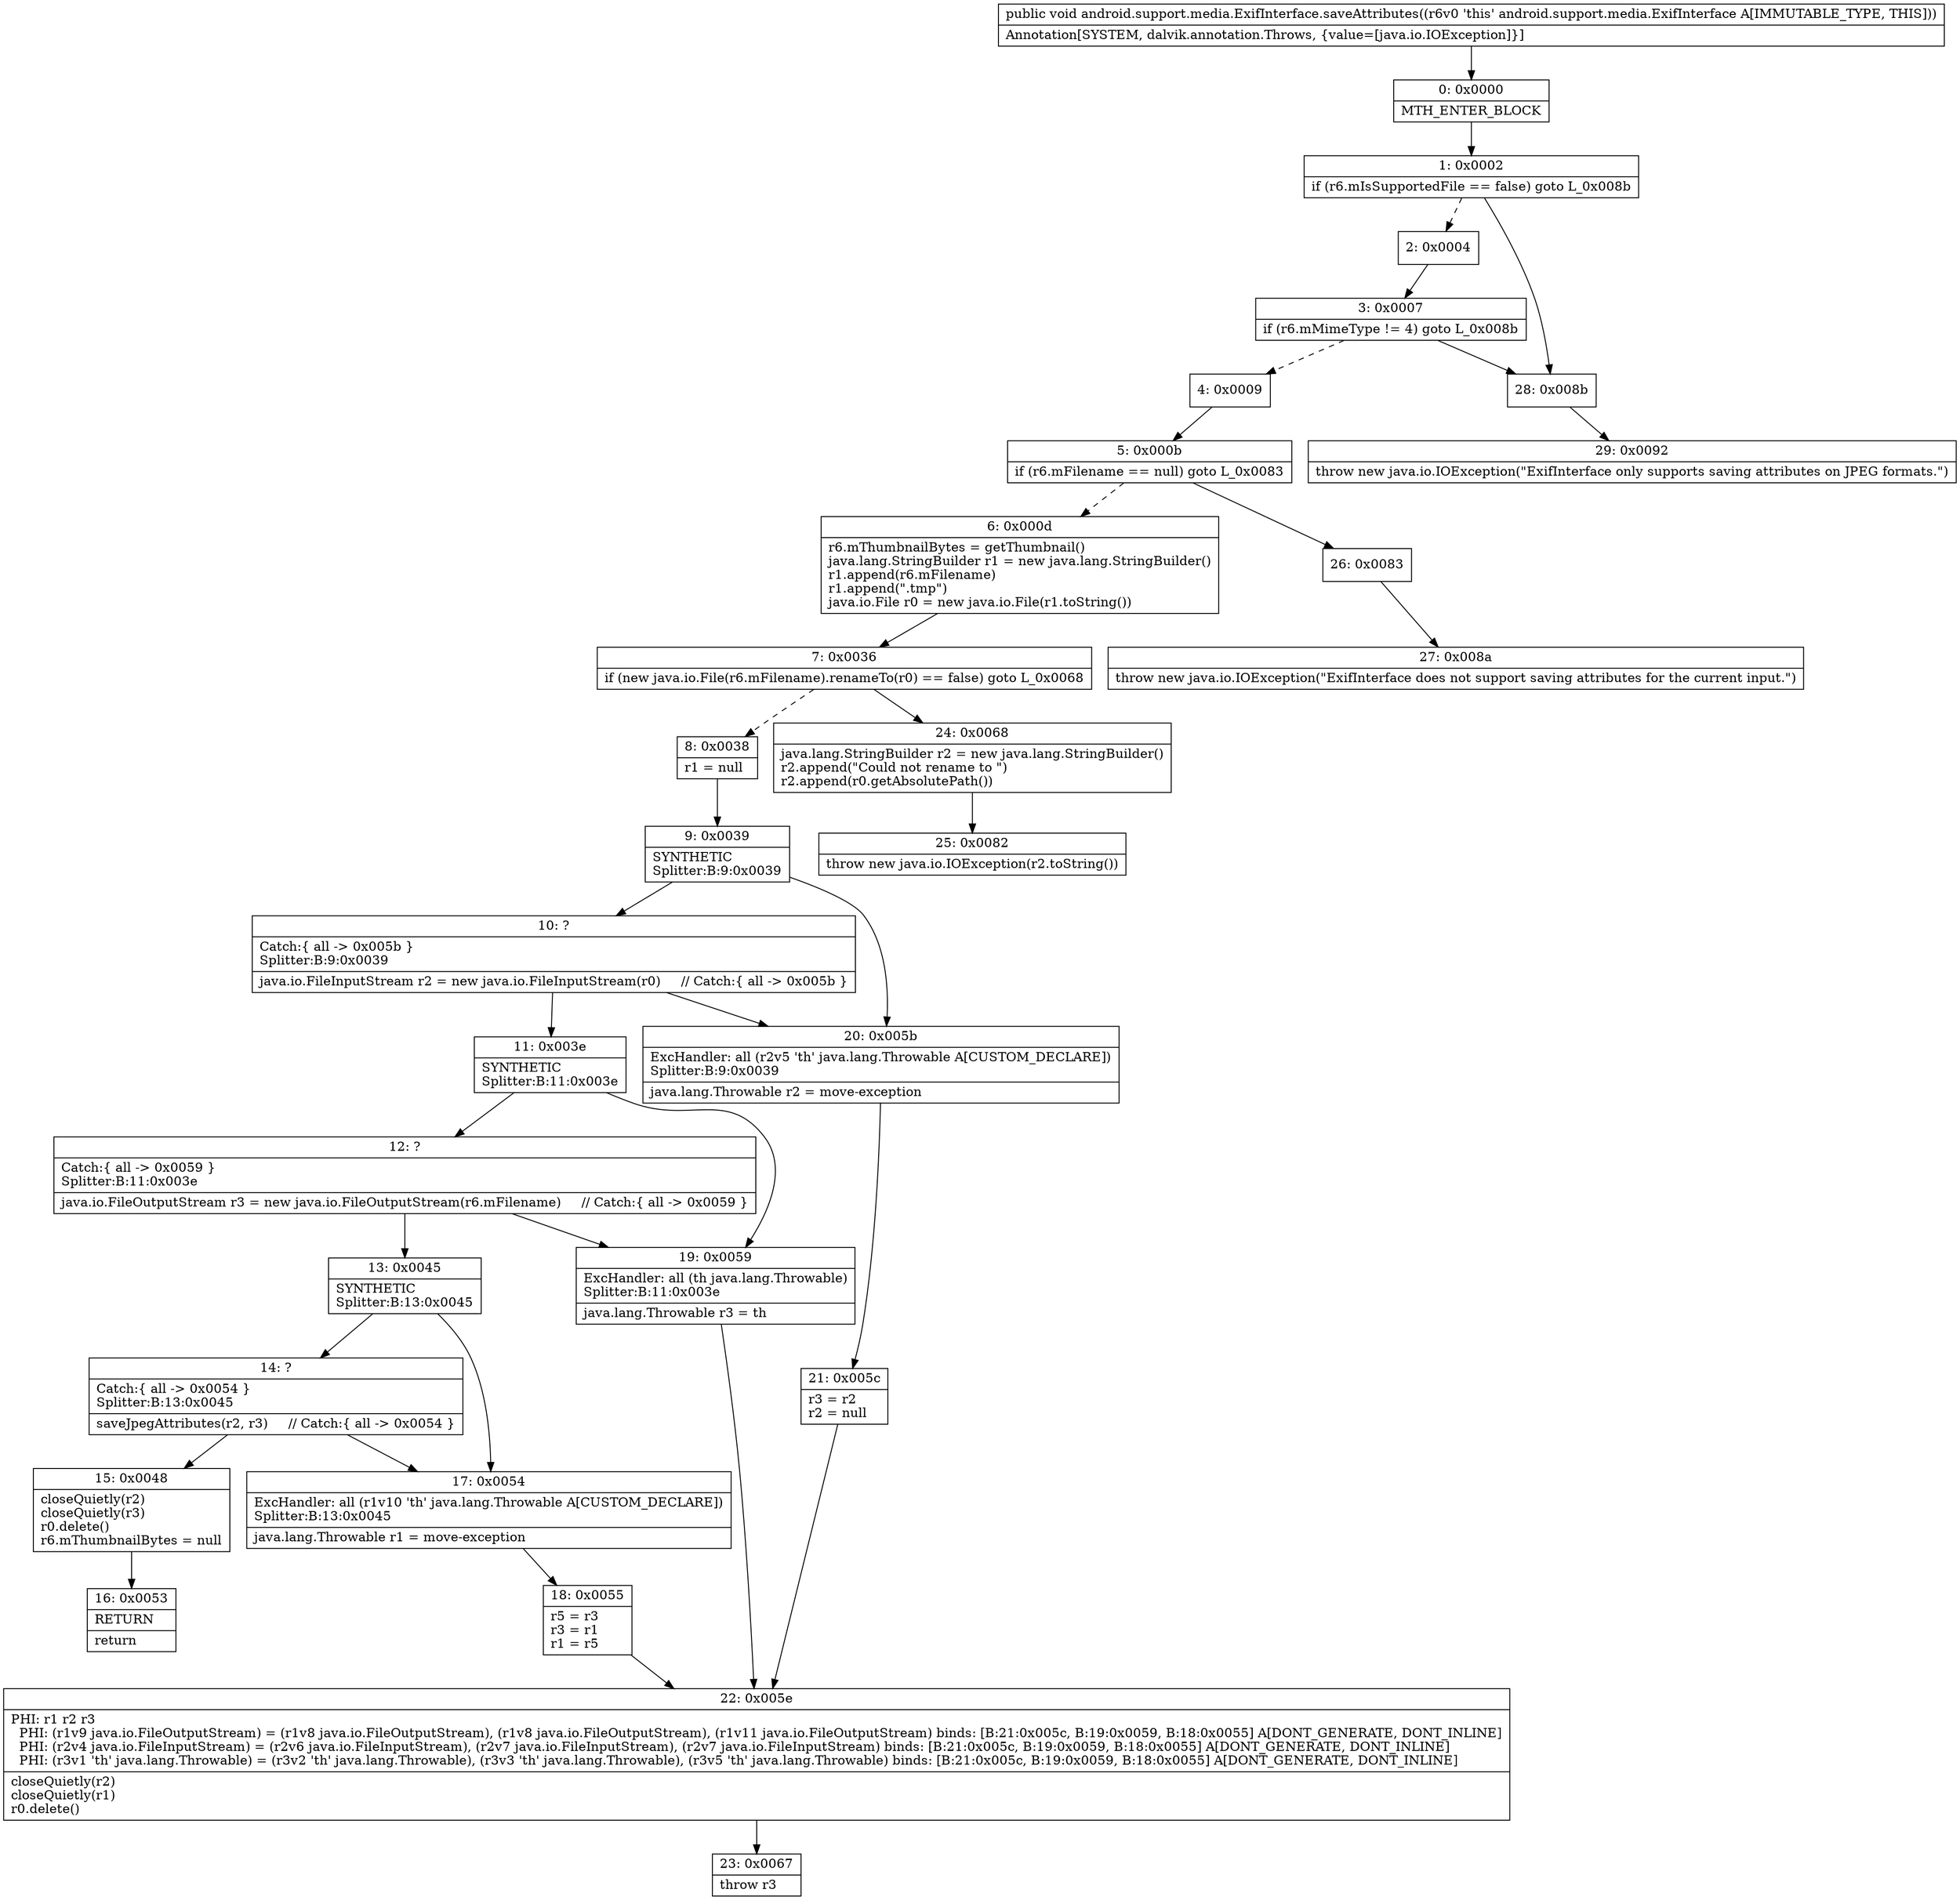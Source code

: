 digraph "CFG forandroid.support.media.ExifInterface.saveAttributes()V" {
Node_0 [shape=record,label="{0\:\ 0x0000|MTH_ENTER_BLOCK\l}"];
Node_1 [shape=record,label="{1\:\ 0x0002|if (r6.mIsSupportedFile == false) goto L_0x008b\l}"];
Node_2 [shape=record,label="{2\:\ 0x0004}"];
Node_3 [shape=record,label="{3\:\ 0x0007|if (r6.mMimeType != 4) goto L_0x008b\l}"];
Node_4 [shape=record,label="{4\:\ 0x0009}"];
Node_5 [shape=record,label="{5\:\ 0x000b|if (r6.mFilename == null) goto L_0x0083\l}"];
Node_6 [shape=record,label="{6\:\ 0x000d|r6.mThumbnailBytes = getThumbnail()\ljava.lang.StringBuilder r1 = new java.lang.StringBuilder()\lr1.append(r6.mFilename)\lr1.append(\".tmp\")\ljava.io.File r0 = new java.io.File(r1.toString())\l}"];
Node_7 [shape=record,label="{7\:\ 0x0036|if (new java.io.File(r6.mFilename).renameTo(r0) == false) goto L_0x0068\l}"];
Node_8 [shape=record,label="{8\:\ 0x0038|r1 = null\l}"];
Node_9 [shape=record,label="{9\:\ 0x0039|SYNTHETIC\lSplitter:B:9:0x0039\l}"];
Node_10 [shape=record,label="{10\:\ ?|Catch:\{ all \-\> 0x005b \}\lSplitter:B:9:0x0039\l|java.io.FileInputStream r2 = new java.io.FileInputStream(r0)     \/\/ Catch:\{ all \-\> 0x005b \}\l}"];
Node_11 [shape=record,label="{11\:\ 0x003e|SYNTHETIC\lSplitter:B:11:0x003e\l}"];
Node_12 [shape=record,label="{12\:\ ?|Catch:\{ all \-\> 0x0059 \}\lSplitter:B:11:0x003e\l|java.io.FileOutputStream r3 = new java.io.FileOutputStream(r6.mFilename)     \/\/ Catch:\{ all \-\> 0x0059 \}\l}"];
Node_13 [shape=record,label="{13\:\ 0x0045|SYNTHETIC\lSplitter:B:13:0x0045\l}"];
Node_14 [shape=record,label="{14\:\ ?|Catch:\{ all \-\> 0x0054 \}\lSplitter:B:13:0x0045\l|saveJpegAttributes(r2, r3)     \/\/ Catch:\{ all \-\> 0x0054 \}\l}"];
Node_15 [shape=record,label="{15\:\ 0x0048|closeQuietly(r2)\lcloseQuietly(r3)\lr0.delete()\lr6.mThumbnailBytes = null\l}"];
Node_16 [shape=record,label="{16\:\ 0x0053|RETURN\l|return\l}"];
Node_17 [shape=record,label="{17\:\ 0x0054|ExcHandler: all (r1v10 'th' java.lang.Throwable A[CUSTOM_DECLARE])\lSplitter:B:13:0x0045\l|java.lang.Throwable r1 = move\-exception\l}"];
Node_18 [shape=record,label="{18\:\ 0x0055|r5 = r3\lr3 = r1\lr1 = r5\l}"];
Node_19 [shape=record,label="{19\:\ 0x0059|ExcHandler: all (th java.lang.Throwable)\lSplitter:B:11:0x003e\l|java.lang.Throwable r3 = th\l}"];
Node_20 [shape=record,label="{20\:\ 0x005b|ExcHandler: all (r2v5 'th' java.lang.Throwable A[CUSTOM_DECLARE])\lSplitter:B:9:0x0039\l|java.lang.Throwable r2 = move\-exception\l}"];
Node_21 [shape=record,label="{21\:\ 0x005c|r3 = r2\lr2 = null\l}"];
Node_22 [shape=record,label="{22\:\ 0x005e|PHI: r1 r2 r3 \l  PHI: (r1v9 java.io.FileOutputStream) = (r1v8 java.io.FileOutputStream), (r1v8 java.io.FileOutputStream), (r1v11 java.io.FileOutputStream) binds: [B:21:0x005c, B:19:0x0059, B:18:0x0055] A[DONT_GENERATE, DONT_INLINE]\l  PHI: (r2v4 java.io.FileInputStream) = (r2v6 java.io.FileInputStream), (r2v7 java.io.FileInputStream), (r2v7 java.io.FileInputStream) binds: [B:21:0x005c, B:19:0x0059, B:18:0x0055] A[DONT_GENERATE, DONT_INLINE]\l  PHI: (r3v1 'th' java.lang.Throwable) = (r3v2 'th' java.lang.Throwable), (r3v3 'th' java.lang.Throwable), (r3v5 'th' java.lang.Throwable) binds: [B:21:0x005c, B:19:0x0059, B:18:0x0055] A[DONT_GENERATE, DONT_INLINE]\l|closeQuietly(r2)\lcloseQuietly(r1)\lr0.delete()\l}"];
Node_23 [shape=record,label="{23\:\ 0x0067|throw r3\l}"];
Node_24 [shape=record,label="{24\:\ 0x0068|java.lang.StringBuilder r2 = new java.lang.StringBuilder()\lr2.append(\"Could not rename to \")\lr2.append(r0.getAbsolutePath())\l}"];
Node_25 [shape=record,label="{25\:\ 0x0082|throw new java.io.IOException(r2.toString())\l}"];
Node_26 [shape=record,label="{26\:\ 0x0083}"];
Node_27 [shape=record,label="{27\:\ 0x008a|throw new java.io.IOException(\"ExifInterface does not support saving attributes for the current input.\")\l}"];
Node_28 [shape=record,label="{28\:\ 0x008b}"];
Node_29 [shape=record,label="{29\:\ 0x0092|throw new java.io.IOException(\"ExifInterface only supports saving attributes on JPEG formats.\")\l}"];
MethodNode[shape=record,label="{public void android.support.media.ExifInterface.saveAttributes((r6v0 'this' android.support.media.ExifInterface A[IMMUTABLE_TYPE, THIS]))  | Annotation[SYSTEM, dalvik.annotation.Throws, \{value=[java.io.IOException]\}]\l}"];
MethodNode -> Node_0;
Node_0 -> Node_1;
Node_1 -> Node_2[style=dashed];
Node_1 -> Node_28;
Node_2 -> Node_3;
Node_3 -> Node_4[style=dashed];
Node_3 -> Node_28;
Node_4 -> Node_5;
Node_5 -> Node_6[style=dashed];
Node_5 -> Node_26;
Node_6 -> Node_7;
Node_7 -> Node_8[style=dashed];
Node_7 -> Node_24;
Node_8 -> Node_9;
Node_9 -> Node_10;
Node_9 -> Node_20;
Node_10 -> Node_11;
Node_10 -> Node_20;
Node_11 -> Node_12;
Node_11 -> Node_19;
Node_12 -> Node_13;
Node_12 -> Node_19;
Node_13 -> Node_14;
Node_13 -> Node_17;
Node_14 -> Node_15;
Node_14 -> Node_17;
Node_15 -> Node_16;
Node_17 -> Node_18;
Node_18 -> Node_22;
Node_19 -> Node_22;
Node_20 -> Node_21;
Node_21 -> Node_22;
Node_22 -> Node_23;
Node_24 -> Node_25;
Node_26 -> Node_27;
Node_28 -> Node_29;
}

